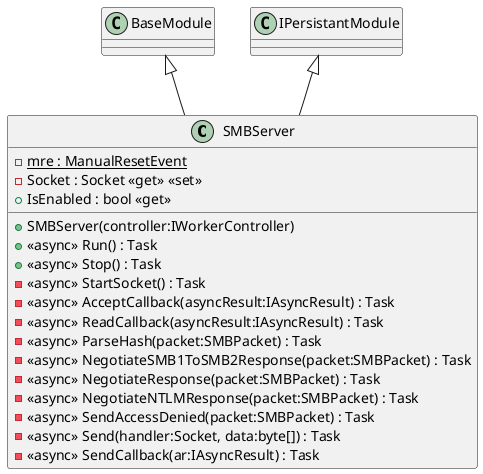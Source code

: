 @startuml
class SMBServer {
    - {static} mre : ManualResetEvent
    - Socket : Socket <<get>> <<set>>
    + IsEnabled : bool <<get>>
    + SMBServer(controller:IWorkerController)
    + <<async>> Run() : Task
    + <<async>> Stop() : Task
    - <<async>> StartSocket() : Task
    - <<async>> AcceptCallback(asyncResult:IAsyncResult) : Task
    - <<async>> ReadCallback(asyncResult:IAsyncResult) : Task
    - <<async>> ParseHash(packet:SMBPacket) : Task
    - <<async>> NegotiateSMB1ToSMB2Response(packet:SMBPacket) : Task
    - <<async>> NegotiateResponse(packet:SMBPacket) : Task
    - <<async>> NegotiateNTLMResponse(packet:SMBPacket) : Task
    - <<async>> SendAccessDenied(packet:SMBPacket) : Task
    - <<async>> Send(handler:Socket, data:byte[]) : Task
    - <<async>> SendCallback(ar:IAsyncResult) : Task
}
BaseModule <|-- SMBServer
IPersistantModule <|-- SMBServer
@enduml
